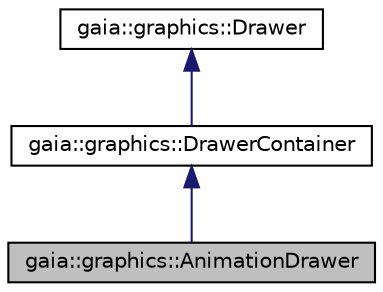 digraph G
{
  edge [fontname="Helvetica",fontsize="10",labelfontname="Helvetica",labelfontsize="10"];
  node [fontname="Helvetica",fontsize="10",shape=record];
  Node1 [label="gaia::graphics::AnimationDrawer",height=0.2,width=0.4,color="black", fillcolor="grey75", style="filled" fontcolor="black"];
  Node2 -> Node1 [dir=back,color="midnightblue",fontsize="10",style="solid",fontname="Helvetica"];
  Node2 [label="gaia::graphics::DrawerContainer",height=0.2,width=0.4,color="black", fillcolor="white", style="filled",URL="$d0/da6/classgaia_1_1graphics_1_1_drawer_container.html",tooltip="A helper class that contains several Drawers and selects which one to use."];
  Node3 -> Node2 [dir=back,color="midnightblue",fontsize="10",style="solid",fontname="Helvetica"];
  Node3 [label="gaia::graphics::Drawer",height=0.2,width=0.4,color="black", fillcolor="white", style="filled",URL="$df/d4b/classgaia_1_1graphics_1_1_drawer.html",tooltip="A Drawer is a general abstraction for &quot;an object used to draw something.&quot; Most often you will deal wi..."];
}
